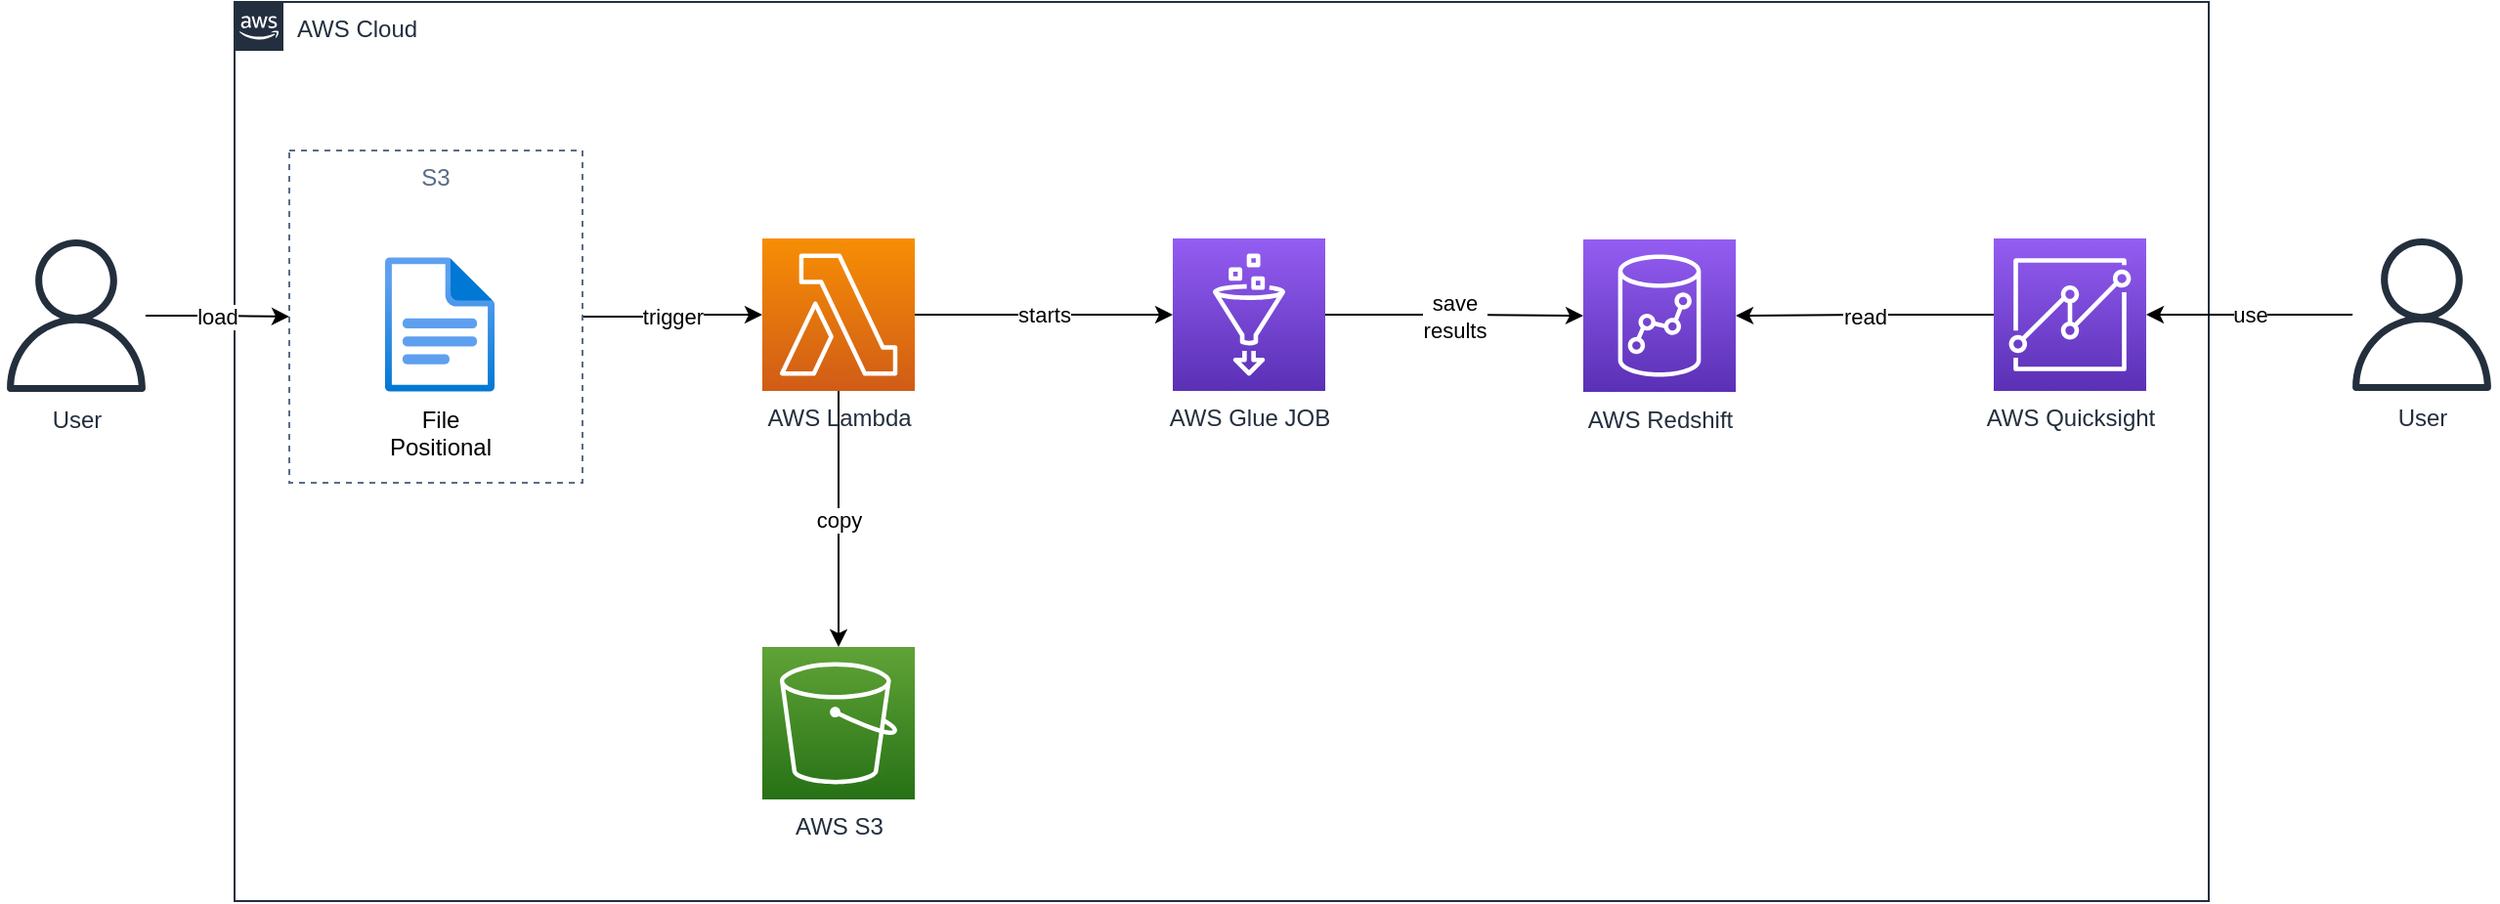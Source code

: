 <mxfile version="15.7.4" type="device"><diagram id="4ja-XqOuAeoGFeT4aVUr" name="Page-1"><mxGraphModel dx="1673" dy="896" grid="1" gridSize="10" guides="1" tooltips="1" connect="1" arrows="1" fold="1" page="1" pageScale="1" pageWidth="827" pageHeight="1169" math="0" shadow="0"><root><mxCell id="0"/><mxCell id="1" parent="0"/><mxCell id="BlBtseVz9sQQ3wSfc55w-1" value="AWS Cloud" style="points=[[0,0],[0.25,0],[0.5,0],[0.75,0],[1,0],[1,0.25],[1,0.5],[1,0.75],[1,1],[0.75,1],[0.5,1],[0.25,1],[0,1],[0,0.75],[0,0.5],[0,0.25]];outlineConnect=0;gradientColor=none;html=1;whiteSpace=wrap;fontSize=12;fontStyle=0;shape=mxgraph.aws4.group;grIcon=mxgraph.aws4.group_aws_cloud_alt;strokeColor=#232F3E;fillColor=none;verticalAlign=top;align=left;spacingLeft=30;fontColor=#232F3E;dashed=0;" vertex="1" parent="1"><mxGeometry x="130" y="20" width="1010" height="460" as="geometry"/></mxCell><mxCell id="BlBtseVz9sQQ3wSfc55w-5" value="trigger" style="edgeStyle=orthogonalEdgeStyle;rounded=0;orthogonalLoop=1;jettySize=auto;html=1;" edge="1" parent="1" source="BlBtseVz9sQQ3wSfc55w-2" target="BlBtseVz9sQQ3wSfc55w-7"><mxGeometry relative="1" as="geometry"><mxPoint x="430" y="180" as="targetPoint"/></mxGeometry></mxCell><mxCell id="BlBtseVz9sQQ3wSfc55w-2" value="S3" style="fillColor=none;strokeColor=#5A6C86;dashed=1;verticalAlign=top;fontStyle=0;fontColor=#5A6C86;" vertex="1" parent="1"><mxGeometry x="158" y="96" width="150" height="170" as="geometry"/></mxCell><mxCell id="BlBtseVz9sQQ3wSfc55w-3" value="File&lt;br&gt;Positional" style="aspect=fixed;html=1;points=[];align=center;image;fontSize=12;image=img/lib/azure2/general/File.svg;" vertex="1" parent="1"><mxGeometry x="207" y="150.5" width="56.0" height="69" as="geometry"/></mxCell><mxCell id="BlBtseVz9sQQ3wSfc55w-9" value="starts" style="edgeStyle=orthogonalEdgeStyle;rounded=0;orthogonalLoop=1;jettySize=auto;html=1;entryX=0;entryY=0.5;entryDx=0;entryDy=0;entryPerimeter=0;" edge="1" parent="1" source="BlBtseVz9sQQ3wSfc55w-7" target="BlBtseVz9sQQ3wSfc55w-8"><mxGeometry relative="1" as="geometry"/></mxCell><mxCell id="BlBtseVz9sQQ3wSfc55w-12" value="copy" style="edgeStyle=orthogonalEdgeStyle;rounded=0;orthogonalLoop=1;jettySize=auto;html=1;" edge="1" parent="1" source="BlBtseVz9sQQ3wSfc55w-7" target="BlBtseVz9sQQ3wSfc55w-11"><mxGeometry relative="1" as="geometry"/></mxCell><mxCell id="BlBtseVz9sQQ3wSfc55w-7" value="AWS Lambda" style="sketch=0;points=[[0,0,0],[0.25,0,0],[0.5,0,0],[0.75,0,0],[1,0,0],[0,1,0],[0.25,1,0],[0.5,1,0],[0.75,1,0],[1,1,0],[0,0.25,0],[0,0.5,0],[0,0.75,0],[1,0.25,0],[1,0.5,0],[1,0.75,0]];outlineConnect=0;fontColor=#232F3E;gradientColor=#F78E04;gradientDirection=north;fillColor=#D05C17;strokeColor=#ffffff;dashed=0;verticalLabelPosition=bottom;verticalAlign=top;align=center;html=1;fontSize=12;fontStyle=0;aspect=fixed;shape=mxgraph.aws4.resourceIcon;resIcon=mxgraph.aws4.lambda;" vertex="1" parent="1"><mxGeometry x="400" y="141" width="78" height="78" as="geometry"/></mxCell><mxCell id="BlBtseVz9sQQ3wSfc55w-14" value="save&lt;br&gt;results" style="edgeStyle=orthogonalEdgeStyle;rounded=0;orthogonalLoop=1;jettySize=auto;html=1;" edge="1" parent="1" source="BlBtseVz9sQQ3wSfc55w-8" target="BlBtseVz9sQQ3wSfc55w-13"><mxGeometry relative="1" as="geometry"/></mxCell><mxCell id="BlBtseVz9sQQ3wSfc55w-8" value="AWS Glue JOB" style="sketch=0;points=[[0,0,0],[0.25,0,0],[0.5,0,0],[0.75,0,0],[1,0,0],[0,1,0],[0.25,1,0],[0.5,1,0],[0.75,1,0],[1,1,0],[0,0.25,0],[0,0.5,0],[0,0.75,0],[1,0.25,0],[1,0.5,0],[1,0.75,0]];outlineConnect=0;fontColor=#232F3E;gradientColor=#945DF2;gradientDirection=north;fillColor=#5A30B5;strokeColor=#ffffff;dashed=0;verticalLabelPosition=bottom;verticalAlign=top;align=center;html=1;fontSize=12;fontStyle=0;aspect=fixed;shape=mxgraph.aws4.resourceIcon;resIcon=mxgraph.aws4.glue;" vertex="1" parent="1"><mxGeometry x="610" y="141" width="78" height="78" as="geometry"/></mxCell><mxCell id="BlBtseVz9sQQ3wSfc55w-11" value="AWS S3" style="sketch=0;points=[[0,0,0],[0.25,0,0],[0.5,0,0],[0.75,0,0],[1,0,0],[0,1,0],[0.25,1,0],[0.5,1,0],[0.75,1,0],[1,1,0],[0,0.25,0],[0,0.5,0],[0,0.75,0],[1,0.25,0],[1,0.5,0],[1,0.75,0]];outlineConnect=0;fontColor=#232F3E;gradientColor=#60A337;gradientDirection=north;fillColor=#277116;strokeColor=#ffffff;dashed=0;verticalLabelPosition=bottom;verticalAlign=top;align=center;html=1;fontSize=12;fontStyle=0;aspect=fixed;shape=mxgraph.aws4.resourceIcon;resIcon=mxgraph.aws4.s3;" vertex="1" parent="1"><mxGeometry x="400" y="350" width="78" height="78" as="geometry"/></mxCell><mxCell id="BlBtseVz9sQQ3wSfc55w-13" value="AWS Redshift" style="sketch=0;points=[[0,0,0],[0.25,0,0],[0.5,0,0],[0.75,0,0],[1,0,0],[0,1,0],[0.25,1,0],[0.5,1,0],[0.75,1,0],[1,1,0],[0,0.25,0],[0,0.5,0],[0,0.75,0],[1,0.25,0],[1,0.5,0],[1,0.75,0]];outlineConnect=0;fontColor=#232F3E;gradientColor=#945DF2;gradientDirection=north;fillColor=#5A30B5;strokeColor=#ffffff;dashed=0;verticalLabelPosition=bottom;verticalAlign=top;align=center;html=1;fontSize=12;fontStyle=0;aspect=fixed;shape=mxgraph.aws4.resourceIcon;resIcon=mxgraph.aws4.redshift;" vertex="1" parent="1"><mxGeometry x="820" y="141.5" width="78" height="78" as="geometry"/></mxCell><mxCell id="BlBtseVz9sQQ3wSfc55w-18" value="read" style="edgeStyle=orthogonalEdgeStyle;rounded=0;orthogonalLoop=1;jettySize=auto;html=1;" edge="1" parent="1" source="BlBtseVz9sQQ3wSfc55w-15" target="BlBtseVz9sQQ3wSfc55w-13"><mxGeometry relative="1" as="geometry"/></mxCell><mxCell id="BlBtseVz9sQQ3wSfc55w-15" value="AWS Quicksight" style="sketch=0;points=[[0,0,0],[0.25,0,0],[0.5,0,0],[0.75,0,0],[1,0,0],[0,1,0],[0.25,1,0],[0.5,1,0],[0.75,1,0],[1,1,0],[0,0.25,0],[0,0.5,0],[0,0.75,0],[1,0.25,0],[1,0.5,0],[1,0.75,0]];outlineConnect=0;fontColor=#232F3E;gradientColor=#945DF2;gradientDirection=north;fillColor=#5A30B5;strokeColor=#ffffff;dashed=0;verticalLabelPosition=bottom;verticalAlign=top;align=center;html=1;fontSize=12;fontStyle=0;aspect=fixed;shape=mxgraph.aws4.resourceIcon;resIcon=mxgraph.aws4.quicksight;" vertex="1" parent="1"><mxGeometry x="1030" y="141" width="78" height="78" as="geometry"/></mxCell><mxCell id="BlBtseVz9sQQ3wSfc55w-20" value="use" style="edgeStyle=orthogonalEdgeStyle;rounded=0;orthogonalLoop=1;jettySize=auto;html=1;" edge="1" parent="1" source="BlBtseVz9sQQ3wSfc55w-19" target="BlBtseVz9sQQ3wSfc55w-15"><mxGeometry relative="1" as="geometry"/></mxCell><mxCell id="BlBtseVz9sQQ3wSfc55w-19" value="User" style="sketch=0;outlineConnect=0;fontColor=#232F3E;gradientColor=none;fillColor=#232F3D;strokeColor=none;dashed=0;verticalLabelPosition=bottom;verticalAlign=top;align=center;html=1;fontSize=12;fontStyle=0;aspect=fixed;pointerEvents=1;shape=mxgraph.aws4.user;" vertex="1" parent="1"><mxGeometry x="1210" y="141" width="78" height="78" as="geometry"/></mxCell><mxCell id="BlBtseVz9sQQ3wSfc55w-22" value="load" style="edgeStyle=orthogonalEdgeStyle;rounded=0;orthogonalLoop=1;jettySize=auto;html=1;" edge="1" parent="1" source="BlBtseVz9sQQ3wSfc55w-21" target="BlBtseVz9sQQ3wSfc55w-2"><mxGeometry relative="1" as="geometry"/></mxCell><mxCell id="BlBtseVz9sQQ3wSfc55w-21" value="User" style="sketch=0;outlineConnect=0;fontColor=#232F3E;gradientColor=none;fillColor=#232F3D;strokeColor=none;dashed=0;verticalLabelPosition=bottom;verticalAlign=top;align=center;html=1;fontSize=12;fontStyle=0;aspect=fixed;pointerEvents=1;shape=mxgraph.aws4.user;" vertex="1" parent="1"><mxGeometry x="10" y="141.5" width="78" height="78" as="geometry"/></mxCell></root></mxGraphModel></diagram></mxfile>
